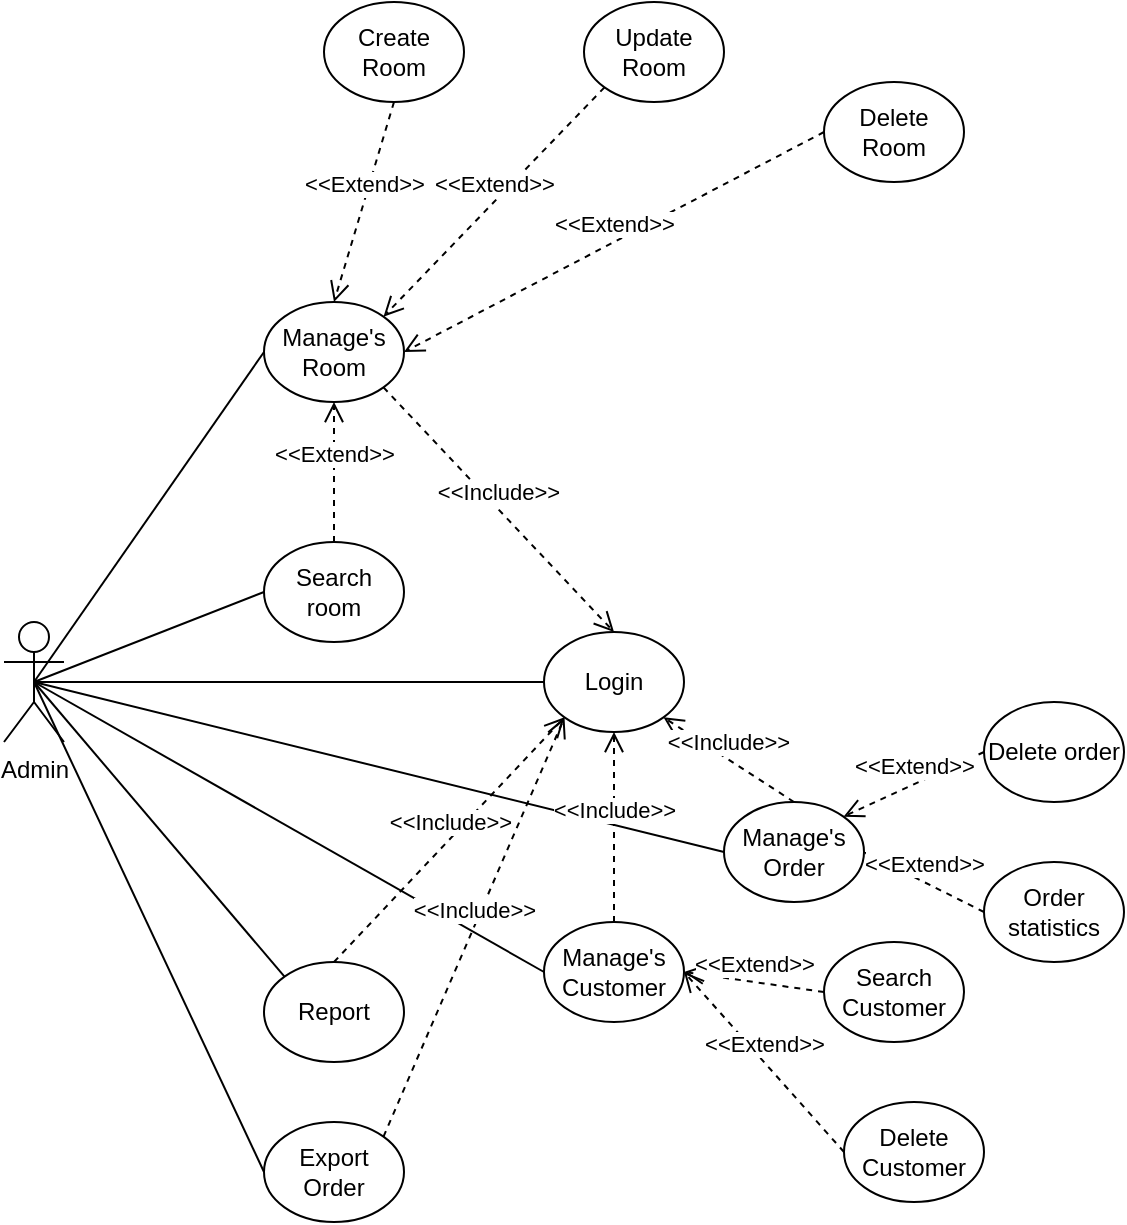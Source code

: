 <mxfile version="14.4.3" type="device"><diagram id="v-P9ltx4eJ1AebxSCoYZ" name="Page-1"><mxGraphModel dx="1024" dy="632" grid="1" gridSize="10" guides="1" tooltips="1" connect="1" arrows="1" fold="1" page="1" pageScale="1" pageWidth="850" pageHeight="1100" math="0" shadow="0"><root><mxCell id="0"/><mxCell id="1" parent="0"/><mxCell id="56smXT5DlRSRfyMIf9yv-1" value="Admin" style="shape=umlActor;verticalLabelPosition=bottom;verticalAlign=top;html=1;outlineConnect=0;" parent="1" vertex="1"><mxGeometry x="40" y="320" width="30" height="60" as="geometry"/></mxCell><mxCell id="56smXT5DlRSRfyMIf9yv-2" value="Login" style="ellipse;whiteSpace=wrap;html=1;" parent="1" vertex="1"><mxGeometry x="310" y="325" width="70" height="50" as="geometry"/></mxCell><mxCell id="56smXT5DlRSRfyMIf9yv-3" value="Manage's Customer" style="ellipse;whiteSpace=wrap;html=1;" parent="1" vertex="1"><mxGeometry x="310" y="470" width="70" height="50" as="geometry"/></mxCell><mxCell id="56smXT5DlRSRfyMIf9yv-4" value="Delete Customer" style="ellipse;whiteSpace=wrap;html=1;" parent="1" vertex="1"><mxGeometry x="460" y="560" width="70" height="50" as="geometry"/></mxCell><mxCell id="56smXT5DlRSRfyMIf9yv-5" value="Search Customer" style="ellipse;whiteSpace=wrap;html=1;" parent="1" vertex="1"><mxGeometry x="450" y="480" width="70" height="50" as="geometry"/></mxCell><mxCell id="56smXT5DlRSRfyMIf9yv-7" value="Manage's Order" style="ellipse;whiteSpace=wrap;html=1;" parent="1" vertex="1"><mxGeometry x="400" y="410" width="70" height="50" as="geometry"/></mxCell><mxCell id="56smXT5DlRSRfyMIf9yv-8" value="Delete order" style="ellipse;whiteSpace=wrap;html=1;" parent="1" vertex="1"><mxGeometry x="530" y="360" width="70" height="50" as="geometry"/></mxCell><mxCell id="56smXT5DlRSRfyMIf9yv-9" value="Search room" style="ellipse;whiteSpace=wrap;html=1;" parent="1" vertex="1"><mxGeometry x="170" y="280" width="70" height="50" as="geometry"/></mxCell><mxCell id="56smXT5DlRSRfyMIf9yv-10" value="Manage's Room" style="ellipse;whiteSpace=wrap;html=1;" parent="1" vertex="1"><mxGeometry x="170" y="160" width="70" height="50" as="geometry"/></mxCell><mxCell id="56smXT5DlRSRfyMIf9yv-11" value="" style="endArrow=none;html=1;exitX=0.5;exitY=0.5;exitDx=0;exitDy=0;exitPerimeter=0;entryX=0;entryY=0.5;entryDx=0;entryDy=0;" parent="1" source="56smXT5DlRSRfyMIf9yv-1" target="56smXT5DlRSRfyMIf9yv-2" edge="1"><mxGeometry width="50" height="50" relative="1" as="geometry"><mxPoint x="310" y="410" as="sourcePoint"/><mxPoint x="360" y="360" as="targetPoint"/></mxGeometry></mxCell><mxCell id="56smXT5DlRSRfyMIf9yv-12" value="" style="endArrow=none;html=1;exitX=0.5;exitY=0.5;exitDx=0;exitDy=0;exitPerimeter=0;entryX=0;entryY=0.5;entryDx=0;entryDy=0;" parent="1" source="56smXT5DlRSRfyMIf9yv-1" target="56smXT5DlRSRfyMIf9yv-10" edge="1"><mxGeometry width="50" height="50" relative="1" as="geometry"><mxPoint x="65" y="360.0" as="sourcePoint"/><mxPoint x="150" y="195" as="targetPoint"/></mxGeometry></mxCell><mxCell id="56smXT5DlRSRfyMIf9yv-13" value="" style="endArrow=none;html=1;exitX=0.5;exitY=0.5;exitDx=0;exitDy=0;exitPerimeter=0;entryX=0;entryY=0.5;entryDx=0;entryDy=0;" parent="1" source="56smXT5DlRSRfyMIf9yv-1" target="56smXT5DlRSRfyMIf9yv-9" edge="1"><mxGeometry width="50" height="50" relative="1" as="geometry"><mxPoint x="65" y="360.0" as="sourcePoint"/><mxPoint x="150" y="275" as="targetPoint"/></mxGeometry></mxCell><mxCell id="56smXT5DlRSRfyMIf9yv-14" value="Order statistics" style="ellipse;whiteSpace=wrap;html=1;" parent="1" vertex="1"><mxGeometry x="530" y="440" width="70" height="50" as="geometry"/></mxCell><mxCell id="56smXT5DlRSRfyMIf9yv-16" value="Delete Room" style="ellipse;whiteSpace=wrap;html=1;" parent="1" vertex="1"><mxGeometry x="450" y="50" width="70" height="50" as="geometry"/></mxCell><mxCell id="56smXT5DlRSRfyMIf9yv-17" value="Update Room" style="ellipse;whiteSpace=wrap;html=1;" parent="1" vertex="1"><mxGeometry x="330" y="10" width="70" height="50" as="geometry"/></mxCell><mxCell id="56smXT5DlRSRfyMIf9yv-18" value="Create Room" style="ellipse;whiteSpace=wrap;html=1;" parent="1" vertex="1"><mxGeometry x="200" y="10" width="70" height="50" as="geometry"/></mxCell><mxCell id="56smXT5DlRSRfyMIf9yv-19" value="&amp;lt;&amp;lt;Extend&amp;gt;&amp;gt;" style="html=1;verticalAlign=bottom;endArrow=open;dashed=1;endSize=8;exitX=0.5;exitY=1;exitDx=0;exitDy=0;entryX=0.5;entryY=0;entryDx=0;entryDy=0;" parent="1" source="56smXT5DlRSRfyMIf9yv-18" target="56smXT5DlRSRfyMIf9yv-10" edge="1"><mxGeometry relative="1" as="geometry"><mxPoint x="380" y="360" as="sourcePoint"/><mxPoint x="300" y="360" as="targetPoint"/></mxGeometry></mxCell><mxCell id="56smXT5DlRSRfyMIf9yv-20" value="&amp;lt;&amp;lt;Extend&amp;gt;&amp;gt;" style="html=1;verticalAlign=bottom;endArrow=open;dashed=1;endSize=8;exitX=0;exitY=1;exitDx=0;exitDy=0;entryX=1;entryY=0;entryDx=0;entryDy=0;" parent="1" source="56smXT5DlRSRfyMIf9yv-17" target="56smXT5DlRSRfyMIf9yv-10" edge="1"><mxGeometry relative="1" as="geometry"><mxPoint x="405" y="290" as="sourcePoint"/><mxPoint x="425" y="335.0" as="targetPoint"/></mxGeometry></mxCell><mxCell id="56smXT5DlRSRfyMIf9yv-21" value="&amp;lt;&amp;lt;Extend&amp;gt;&amp;gt;" style="html=1;verticalAlign=bottom;endArrow=open;dashed=1;endSize=8;exitX=0;exitY=0.5;exitDx=0;exitDy=0;entryX=1;entryY=0.5;entryDx=0;entryDy=0;" parent="1" source="56smXT5DlRSRfyMIf9yv-16" target="56smXT5DlRSRfyMIf9yv-10" edge="1"><mxGeometry relative="1" as="geometry"><mxPoint x="490.251" y="292.678" as="sourcePoint"/><mxPoint x="449.749" y="342.322" as="targetPoint"/></mxGeometry></mxCell><mxCell id="56smXT5DlRSRfyMIf9yv-22" value="&amp;lt;&amp;lt;Extend&amp;gt;&amp;gt;" style="html=1;verticalAlign=bottom;endArrow=open;dashed=1;endSize=8;exitX=0.5;exitY=0;exitDx=0;exitDy=0;entryX=0.5;entryY=1;entryDx=0;entryDy=0;" parent="1" source="56smXT5DlRSRfyMIf9yv-9" target="56smXT5DlRSRfyMIf9yv-10" edge="1"><mxGeometry relative="1" as="geometry"><mxPoint x="405" y="290" as="sourcePoint"/><mxPoint x="425" y="335.0" as="targetPoint"/></mxGeometry></mxCell><mxCell id="56smXT5DlRSRfyMIf9yv-23" value="&amp;lt;&amp;lt;Extend&amp;gt;&amp;gt;" style="html=1;verticalAlign=bottom;endArrow=open;dashed=1;endSize=8;exitX=0;exitY=0.5;exitDx=0;exitDy=0;entryX=1;entryY=0.5;entryDx=0;entryDy=0;" parent="1" source="56smXT5DlRSRfyMIf9yv-14" target="56smXT5DlRSRfyMIf9yv-7" edge="1"><mxGeometry relative="1" as="geometry"><mxPoint x="220" y="295" as="sourcePoint"/><mxPoint x="400.251" y="342.322" as="targetPoint"/></mxGeometry></mxCell><mxCell id="56smXT5DlRSRfyMIf9yv-24" value="&amp;lt;&amp;lt;Extend&amp;gt;&amp;gt;" style="html=1;verticalAlign=bottom;endArrow=open;dashed=1;endSize=8;exitX=0;exitY=0.5;exitDx=0;exitDy=0;entryX=1;entryY=0;entryDx=0;entryDy=0;" parent="1" source="56smXT5DlRSRfyMIf9yv-8" target="56smXT5DlRSRfyMIf9yv-7" edge="1"><mxGeometry relative="1" as="geometry"><mxPoint x="125" y="510" as="sourcePoint"/><mxPoint x="200.251" y="442.678" as="targetPoint"/></mxGeometry></mxCell><mxCell id="56smXT5DlRSRfyMIf9yv-26" value="" style="endArrow=none;html=1;exitX=0.5;exitY=0.5;exitDx=0;exitDy=0;exitPerimeter=0;entryX=0;entryY=0.5;entryDx=0;entryDy=0;" parent="1" source="56smXT5DlRSRfyMIf9yv-1" target="56smXT5DlRSRfyMIf9yv-7" edge="1"><mxGeometry width="50" height="50" relative="1" as="geometry"><mxPoint x="65" y="360.0" as="sourcePoint"/><mxPoint x="150" y="295" as="targetPoint"/></mxGeometry></mxCell><mxCell id="56smXT5DlRSRfyMIf9yv-27" value="" style="endArrow=none;html=1;exitX=0.5;exitY=0.5;exitDx=0;exitDy=0;exitPerimeter=0;entryX=0;entryY=0.5;entryDx=0;entryDy=0;" parent="1" source="56smXT5DlRSRfyMIf9yv-1" target="56smXT5DlRSRfyMIf9yv-3" edge="1"><mxGeometry width="50" height="50" relative="1" as="geometry"><mxPoint x="75" y="370.0" as="sourcePoint"/><mxPoint x="160" y="305" as="targetPoint"/></mxGeometry></mxCell><mxCell id="9CDeCDTnV2fdpPq-UYgq-1" value="&amp;lt;&amp;lt;Include&amp;gt;&amp;gt;" style="html=1;verticalAlign=bottom;endArrow=open;dashed=1;endSize=8;exitX=1;exitY=1;exitDx=0;exitDy=0;entryX=0.5;entryY=0;entryDx=0;entryDy=0;" parent="1" source="56smXT5DlRSRfyMIf9yv-10" target="56smXT5DlRSRfyMIf9yv-2" edge="1"><mxGeometry relative="1" as="geometry"><mxPoint x="220" y="295" as="sourcePoint"/><mxPoint x="310" y="150" as="targetPoint"/></mxGeometry></mxCell><mxCell id="9CDeCDTnV2fdpPq-UYgq-2" value="&amp;lt;&amp;lt;Include&amp;gt;&amp;gt;" style="html=1;verticalAlign=bottom;endArrow=open;dashed=1;endSize=8;exitX=0.5;exitY=0;exitDx=0;exitDy=0;entryX=1;entryY=1;entryDx=0;entryDy=0;" parent="1" source="56smXT5DlRSRfyMIf9yv-7" target="56smXT5DlRSRfyMIf9yv-2" edge="1"><mxGeometry relative="1" as="geometry"><mxPoint x="400.088" y="342.439" as="sourcePoint"/><mxPoint x="209.912" y="212.561" as="targetPoint"/></mxGeometry></mxCell><mxCell id="9CDeCDTnV2fdpPq-UYgq-3" value="&amp;lt;&amp;lt;Include&amp;gt;&amp;gt;" style="html=1;verticalAlign=bottom;endArrow=open;dashed=1;endSize=8;exitX=0.5;exitY=0;exitDx=0;exitDy=0;entryX=0.5;entryY=1;entryDx=0;entryDy=0;" parent="1" source="56smXT5DlRSRfyMIf9yv-3" target="56smXT5DlRSRfyMIf9yv-2" edge="1"><mxGeometry relative="1" as="geometry"><mxPoint x="470" y="430" as="sourcePoint"/><mxPoint x="389.579" y="372.798" as="targetPoint"/></mxGeometry></mxCell><mxCell id="9CDeCDTnV2fdpPq-UYgq-4" value="&amp;lt;&amp;lt;Extend&amp;gt;&amp;gt;" style="html=1;verticalAlign=bottom;endArrow=open;dashed=1;endSize=8;exitX=0;exitY=0.5;exitDx=0;exitDy=0;entryX=1;entryY=0.5;entryDx=0;entryDy=0;" parent="1" source="56smXT5DlRSRfyMIf9yv-5" target="56smXT5DlRSRfyMIf9yv-3" edge="1"><mxGeometry relative="1" as="geometry"><mxPoint x="400" y="520.0" as="sourcePoint"/><mxPoint x="445.421" y="472.798" as="targetPoint"/></mxGeometry></mxCell><mxCell id="9CDeCDTnV2fdpPq-UYgq-5" value="&amp;lt;&amp;lt;Extend&amp;gt;&amp;gt;" style="html=1;verticalAlign=bottom;endArrow=open;dashed=1;endSize=8;exitX=0;exitY=0.5;exitDx=0;exitDy=0;entryX=1;entryY=0.5;entryDx=0;entryDy=0;" parent="1" source="56smXT5DlRSRfyMIf9yv-4" target="56smXT5DlRSRfyMIf9yv-3" edge="1"><mxGeometry relative="1" as="geometry"><mxPoint x="410" y="530.0" as="sourcePoint"/><mxPoint x="455.421" y="482.798" as="targetPoint"/></mxGeometry></mxCell><mxCell id="9CDeCDTnV2fdpPq-UYgq-6" value="Report" style="ellipse;whiteSpace=wrap;html=1;" parent="1" vertex="1"><mxGeometry x="170" y="490" width="70" height="50" as="geometry"/></mxCell><mxCell id="lwOnaoVR-VbCzvUXXgcE-1" value="Export Order" style="ellipse;whiteSpace=wrap;html=1;" vertex="1" parent="1"><mxGeometry x="170" y="570" width="70" height="50" as="geometry"/></mxCell><mxCell id="lwOnaoVR-VbCzvUXXgcE-2" value="&amp;lt;&amp;lt;Include&amp;gt;&amp;gt;" style="html=1;verticalAlign=bottom;endArrow=open;dashed=1;endSize=8;exitX=0.5;exitY=0;exitDx=0;exitDy=0;entryX=0;entryY=1;entryDx=0;entryDy=0;" edge="1" parent="1" source="9CDeCDTnV2fdpPq-UYgq-6" target="56smXT5DlRSRfyMIf9yv-2"><mxGeometry relative="1" as="geometry"><mxPoint x="355" y="480" as="sourcePoint"/><mxPoint x="355" y="385" as="targetPoint"/></mxGeometry></mxCell><mxCell id="lwOnaoVR-VbCzvUXXgcE-3" value="&amp;lt;&amp;lt;Include&amp;gt;&amp;gt;" style="html=1;verticalAlign=bottom;endArrow=open;dashed=1;endSize=8;exitX=1;exitY=0;exitDx=0;exitDy=0;entryX=0;entryY=1;entryDx=0;entryDy=0;" edge="1" parent="1" source="lwOnaoVR-VbCzvUXXgcE-1" target="56smXT5DlRSRfyMIf9yv-2"><mxGeometry relative="1" as="geometry"><mxPoint x="215" y="500" as="sourcePoint"/><mxPoint x="330.251" y="377.678" as="targetPoint"/></mxGeometry></mxCell><mxCell id="lwOnaoVR-VbCzvUXXgcE-5" value="" style="endArrow=none;html=1;exitX=0.5;exitY=0.5;exitDx=0;exitDy=0;exitPerimeter=0;entryX=0;entryY=0;entryDx=0;entryDy=0;" edge="1" parent="1" source="56smXT5DlRSRfyMIf9yv-1" target="9CDeCDTnV2fdpPq-UYgq-6"><mxGeometry width="50" height="50" relative="1" as="geometry"><mxPoint x="65" y="360" as="sourcePoint"/><mxPoint x="180" y="295" as="targetPoint"/></mxGeometry></mxCell><mxCell id="lwOnaoVR-VbCzvUXXgcE-6" value="" style="endArrow=none;html=1;exitX=0;exitY=0.5;exitDx=0;exitDy=0;entryX=0.5;entryY=0.5;entryDx=0;entryDy=0;entryPerimeter=0;" edge="1" parent="1" source="lwOnaoVR-VbCzvUXXgcE-1" target="56smXT5DlRSRfyMIf9yv-1"><mxGeometry width="50" height="50" relative="1" as="geometry"><mxPoint x="75" y="370" as="sourcePoint"/><mxPoint x="190" y="305" as="targetPoint"/></mxGeometry></mxCell></root></mxGraphModel></diagram></mxfile>